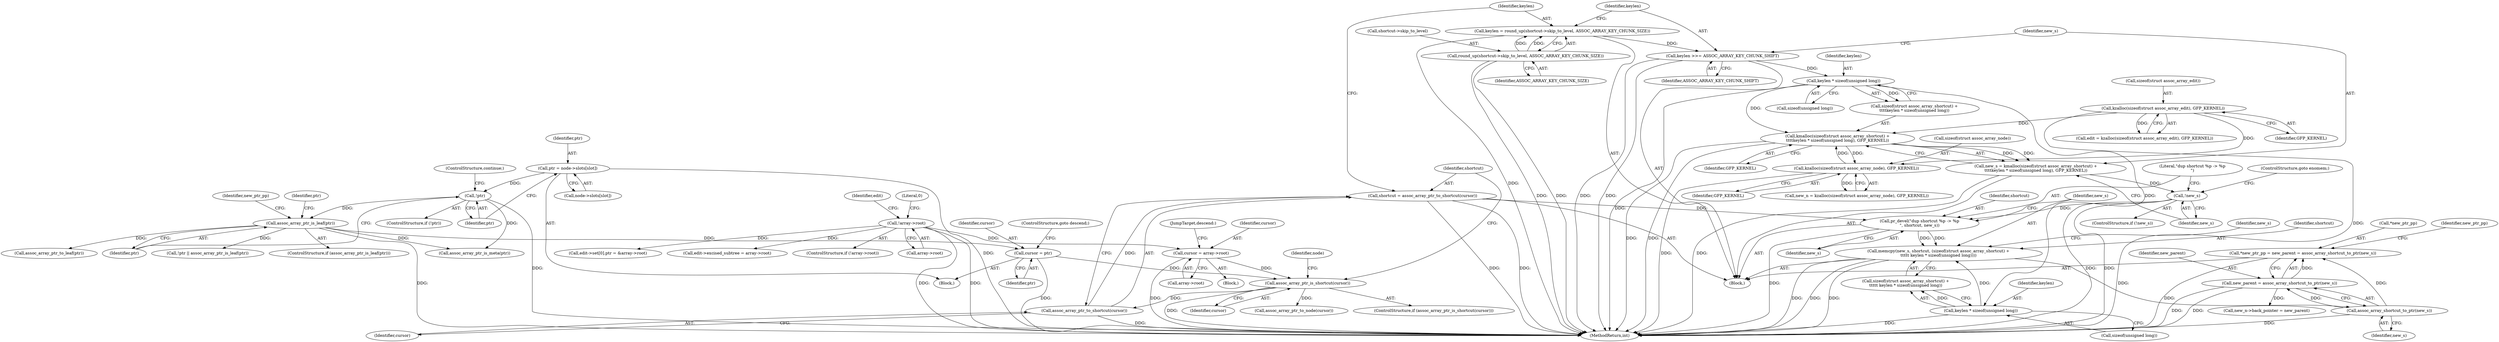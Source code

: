 digraph "0_linux_95389b08d93d5c06ec63ab49bd732b0069b7c35e@pointer" {
"1000263" [label="(Call,*new_ptr_pp = new_parent = assoc_array_shortcut_to_ptr(new_s))"];
"1000266" [label="(Call,new_parent = assoc_array_shortcut_to_ptr(new_s))"];
"1000268" [label="(Call,assoc_array_shortcut_to_ptr(new_s))"];
"1000241" [label="(Call,memcpy(new_s, shortcut, (sizeof(struct assoc_array_shortcut) +\n\t\t\t\t\t keylen * sizeof(unsigned long))))"];
"1000237" [label="(Call,pr_devel(\"dup shortcut %p -> %p\n\", shortcut, new_s))"];
"1000208" [label="(Call,shortcut = assoc_array_ptr_to_shortcut(cursor))"];
"1000210" [label="(Call,assoc_array_ptr_to_shortcut(cursor))"];
"1000205" [label="(Call,assoc_array_ptr_is_shortcut(cursor))"];
"1000368" [label="(Call,cursor = ptr)"];
"1000344" [label="(Call,assoc_array_ptr_is_leaf(ptr))"];
"1000340" [label="(Call,!ptr)"];
"1000332" [label="(Call,ptr = node->slots[slot])"];
"1000198" [label="(Call,cursor = array->root)"];
"1000137" [label="(Call,!array->root)"];
"1000234" [label="(Call,!new_s)"];
"1000222" [label="(Call,new_s = kmalloc(sizeof(struct assoc_array_shortcut) +\n\t\t\t\tkeylen * sizeof(unsigned long), GFP_KERNEL))"];
"1000224" [label="(Call,kmalloc(sizeof(struct assoc_array_shortcut) +\n\t\t\t\tkeylen * sizeof(unsigned long), GFP_KERNEL))"];
"1000228" [label="(Call,keylen * sizeof(unsigned long))"];
"1000219" [label="(Call,keylen >>= ASSOC_ARRAY_KEY_CHUNK_SHIFT)"];
"1000212" [label="(Call,keylen = round_up(shortcut->skip_to_level, ASSOC_ARRAY_KEY_CHUNK_SIZE))"];
"1000214" [label="(Call,round_up(shortcut->skip_to_level, ASSOC_ARRAY_KEY_CHUNK_SIZE))"];
"1000287" [label="(Call,kzalloc(sizeof(struct assoc_array_node), GFP_KERNEL))"];
"1000145" [label="(Call,kzalloc(sizeof(struct assoc_array_edit), GFP_KERNEL))"];
"1000247" [label="(Call,keylen * sizeof(unsigned long))"];
"1000283" [label="(Call,assoc_array_ptr_to_node(cursor))"];
"1000204" [label="(ControlStructure,if (assoc_array_ptr_is_shortcut(cursor)))"];
"1000224" [label="(Call,kmalloc(sizeof(struct assoc_array_shortcut) +\n\t\t\t\tkeylen * sizeof(unsigned long), GFP_KERNEL))"];
"1000241" [label="(Call,memcpy(new_s, shortcut, (sizeof(struct assoc_array_shortcut) +\n\t\t\t\t\t keylen * sizeof(unsigned long))))"];
"1000137" [label="(Call,!array->root)"];
"1000203" [label="(JumpTarget,descend:)"];
"1000264" [label="(Call,*new_ptr_pp)"];
"1000369" [label="(Identifier,cursor)"];
"1000442" [label="(Call,!ptr || assoc_array_ptr_is_leaf(ptr))"];
"1000213" [label="(Identifier,keylen)"];
"1000233" [label="(ControlStructure,if (!new_s))"];
"1000332" [label="(Call,ptr = node->slots[slot])"];
"1000371" [label="(ControlStructure,goto descend;)"];
"1000268" [label="(Call,assoc_array_shortcut_to_ptr(new_s))"];
"1000225" [label="(Call,sizeof(struct assoc_array_shortcut) +\n\t\t\t\tkeylen * sizeof(unsigned long))"];
"1000222" [label="(Call,new_s = kmalloc(sizeof(struct assoc_array_shortcut) +\n\t\t\t\tkeylen * sizeof(unsigned long), GFP_KERNEL))"];
"1000339" [label="(ControlStructure,if (!ptr))"];
"1000199" [label="(Identifier,cursor)"];
"1000209" [label="(Identifier,shortcut)"];
"1000361" [label="(Identifier,new_ptr_pp)"];
"1000116" [label="(Block,)"];
"1000299" [label="(Call,new_n->back_pointer = new_parent)"];
"1000878" [label="(MethodReturn,int)"];
"1000253" [label="(Identifier,new_s)"];
"1000212" [label="(Call,keylen = round_up(shortcut->skip_to_level, ASSOC_ARRAY_KEY_CHUNK_SIZE))"];
"1000333" [label="(Identifier,ptr)"];
"1000230" [label="(Call,sizeof(unsigned long))"];
"1000198" [label="(Call,cursor = array->root)"];
"1000138" [label="(Call,array->root)"];
"1000341" [label="(Identifier,ptr)"];
"1000144" [label="(Identifier,edit)"];
"1000229" [label="(Identifier,keylen)"];
"1000345" [label="(Identifier,ptr)"];
"1000235" [label="(Identifier,new_s)"];
"1000242" [label="(Identifier,new_s)"];
"1000282" [label="(Identifier,node)"];
"1000148" [label="(Identifier,GFP_KERNEL)"];
"1000228" [label="(Call,keylen * sizeof(unsigned long))"];
"1000350" [label="(Identifier,ptr)"];
"1000287" [label="(Call,kzalloc(sizeof(struct assoc_array_node), GFP_KERNEL))"];
"1000232" [label="(Identifier,GFP_KERNEL)"];
"1000334" [label="(Call,node->slots[slot])"];
"1000263" [label="(Call,*new_ptr_pp = new_parent = assoc_array_shortcut_to_ptr(new_s))"];
"1000143" [label="(Call,edit = kzalloc(sizeof(struct assoc_array_edit), GFP_KERNEL))"];
"1000267" [label="(Identifier,new_parent)"];
"1000285" [label="(Call,new_n = kzalloc(sizeof(struct assoc_array_node), GFP_KERNEL))"];
"1000200" [label="(Call,array->root)"];
"1000343" [label="(ControlStructure,if (assoc_array_ptr_is_leaf(ptr)))"];
"1000342" [label="(ControlStructure,continue;)"];
"1000142" [label="(Literal,0)"];
"1000269" [label="(Identifier,new_s)"];
"1000266" [label="(Call,new_parent = assoc_array_shortcut_to_ptr(new_s))"];
"1000240" [label="(Identifier,new_s)"];
"1000211" [label="(Identifier,cursor)"];
"1000234" [label="(Call,!new_s)"];
"1000344" [label="(Call,assoc_array_ptr_is_leaf(ptr))"];
"1000248" [label="(Identifier,keylen)"];
"1000244" [label="(Call,sizeof(struct assoc_array_shortcut) +\n\t\t\t\t\t keylen * sizeof(unsigned long))"];
"1000170" [label="(Call,edit->set[0].ptr = &array->root)"];
"1000146" [label="(Call,sizeof(struct assoc_array_edit))"];
"1000290" [label="(Identifier,GFP_KERNEL)"];
"1000271" [label="(Identifier,new_ptr_pp)"];
"1000349" [label="(Call,assoc_array_ptr_to_leaf(ptr))"];
"1000238" [label="(Literal,\"dup shortcut %p -> %p\n\")"];
"1000223" [label="(Identifier,new_s)"];
"1000207" [label="(Block,)"];
"1000288" [label="(Call,sizeof(struct assoc_array_node))"];
"1000610" [label="(Call,assoc_array_ptr_is_meta(ptr))"];
"1000239" [label="(Identifier,shortcut)"];
"1000220" [label="(Identifier,keylen)"];
"1000218" [label="(Identifier,ASSOC_ARRAY_KEY_CHUNK_SIZE)"];
"1000210" [label="(Call,assoc_array_ptr_to_shortcut(cursor))"];
"1000368" [label="(Call,cursor = ptr)"];
"1000247" [label="(Call,keylen * sizeof(unsigned long))"];
"1000182" [label="(Call,edit->excised_subtree = array->root)"];
"1000219" [label="(Call,keylen >>= ASSOC_ARRAY_KEY_CHUNK_SHIFT)"];
"1000145" [label="(Call,kzalloc(sizeof(struct assoc_array_edit), GFP_KERNEL))"];
"1000214" [label="(Call,round_up(shortcut->skip_to_level, ASSOC_ARRAY_KEY_CHUNK_SIZE))"];
"1000205" [label="(Call,assoc_array_ptr_is_shortcut(cursor))"];
"1000236" [label="(ControlStructure,goto enomem;)"];
"1000249" [label="(Call,sizeof(unsigned long))"];
"1000370" [label="(Identifier,ptr)"];
"1000221" [label="(Identifier,ASSOC_ARRAY_KEY_CHUNK_SHIFT)"];
"1000215" [label="(Call,shortcut->skip_to_level)"];
"1000237" [label="(Call,pr_devel(\"dup shortcut %p -> %p\n\", shortcut, new_s))"];
"1000206" [label="(Identifier,cursor)"];
"1000331" [label="(Block,)"];
"1000243" [label="(Identifier,shortcut)"];
"1000340" [label="(Call,!ptr)"];
"1000208" [label="(Call,shortcut = assoc_array_ptr_to_shortcut(cursor))"];
"1000136" [label="(ControlStructure,if (!array->root))"];
"1000263" -> "1000207"  [label="AST: "];
"1000263" -> "1000266"  [label="CFG: "];
"1000264" -> "1000263"  [label="AST: "];
"1000266" -> "1000263"  [label="AST: "];
"1000271" -> "1000263"  [label="CFG: "];
"1000263" -> "1000878"  [label="DDG: "];
"1000266" -> "1000263"  [label="DDG: "];
"1000268" -> "1000263"  [label="DDG: "];
"1000266" -> "1000268"  [label="CFG: "];
"1000267" -> "1000266"  [label="AST: "];
"1000268" -> "1000266"  [label="AST: "];
"1000266" -> "1000878"  [label="DDG: "];
"1000266" -> "1000878"  [label="DDG: "];
"1000268" -> "1000266"  [label="DDG: "];
"1000266" -> "1000299"  [label="DDG: "];
"1000268" -> "1000269"  [label="CFG: "];
"1000269" -> "1000268"  [label="AST: "];
"1000268" -> "1000878"  [label="DDG: "];
"1000241" -> "1000268"  [label="DDG: "];
"1000241" -> "1000207"  [label="AST: "];
"1000241" -> "1000244"  [label="CFG: "];
"1000242" -> "1000241"  [label="AST: "];
"1000243" -> "1000241"  [label="AST: "];
"1000244" -> "1000241"  [label="AST: "];
"1000253" -> "1000241"  [label="CFG: "];
"1000241" -> "1000878"  [label="DDG: "];
"1000241" -> "1000878"  [label="DDG: "];
"1000241" -> "1000878"  [label="DDG: "];
"1000237" -> "1000241"  [label="DDG: "];
"1000237" -> "1000241"  [label="DDG: "];
"1000247" -> "1000241"  [label="DDG: "];
"1000237" -> "1000207"  [label="AST: "];
"1000237" -> "1000240"  [label="CFG: "];
"1000238" -> "1000237"  [label="AST: "];
"1000239" -> "1000237"  [label="AST: "];
"1000240" -> "1000237"  [label="AST: "];
"1000242" -> "1000237"  [label="CFG: "];
"1000237" -> "1000878"  [label="DDG: "];
"1000208" -> "1000237"  [label="DDG: "];
"1000234" -> "1000237"  [label="DDG: "];
"1000208" -> "1000207"  [label="AST: "];
"1000208" -> "1000210"  [label="CFG: "];
"1000209" -> "1000208"  [label="AST: "];
"1000210" -> "1000208"  [label="AST: "];
"1000213" -> "1000208"  [label="CFG: "];
"1000208" -> "1000878"  [label="DDG: "];
"1000208" -> "1000878"  [label="DDG: "];
"1000210" -> "1000208"  [label="DDG: "];
"1000210" -> "1000211"  [label="CFG: "];
"1000211" -> "1000210"  [label="AST: "];
"1000210" -> "1000878"  [label="DDG: "];
"1000205" -> "1000210"  [label="DDG: "];
"1000205" -> "1000204"  [label="AST: "];
"1000205" -> "1000206"  [label="CFG: "];
"1000206" -> "1000205"  [label="AST: "];
"1000209" -> "1000205"  [label="CFG: "];
"1000282" -> "1000205"  [label="CFG: "];
"1000205" -> "1000878"  [label="DDG: "];
"1000368" -> "1000205"  [label="DDG: "];
"1000198" -> "1000205"  [label="DDG: "];
"1000205" -> "1000283"  [label="DDG: "];
"1000368" -> "1000331"  [label="AST: "];
"1000368" -> "1000370"  [label="CFG: "];
"1000369" -> "1000368"  [label="AST: "];
"1000370" -> "1000368"  [label="AST: "];
"1000371" -> "1000368"  [label="CFG: "];
"1000368" -> "1000878"  [label="DDG: "];
"1000344" -> "1000368"  [label="DDG: "];
"1000344" -> "1000343"  [label="AST: "];
"1000344" -> "1000345"  [label="CFG: "];
"1000345" -> "1000344"  [label="AST: "];
"1000350" -> "1000344"  [label="CFG: "];
"1000361" -> "1000344"  [label="CFG: "];
"1000344" -> "1000878"  [label="DDG: "];
"1000340" -> "1000344"  [label="DDG: "];
"1000344" -> "1000349"  [label="DDG: "];
"1000344" -> "1000442"  [label="DDG: "];
"1000344" -> "1000610"  [label="DDG: "];
"1000340" -> "1000339"  [label="AST: "];
"1000340" -> "1000341"  [label="CFG: "];
"1000341" -> "1000340"  [label="AST: "];
"1000342" -> "1000340"  [label="CFG: "];
"1000345" -> "1000340"  [label="CFG: "];
"1000340" -> "1000878"  [label="DDG: "];
"1000332" -> "1000340"  [label="DDG: "];
"1000340" -> "1000610"  [label="DDG: "];
"1000332" -> "1000331"  [label="AST: "];
"1000332" -> "1000334"  [label="CFG: "];
"1000333" -> "1000332"  [label="AST: "];
"1000334" -> "1000332"  [label="AST: "];
"1000341" -> "1000332"  [label="CFG: "];
"1000332" -> "1000878"  [label="DDG: "];
"1000198" -> "1000116"  [label="AST: "];
"1000198" -> "1000200"  [label="CFG: "];
"1000199" -> "1000198"  [label="AST: "];
"1000200" -> "1000198"  [label="AST: "];
"1000203" -> "1000198"  [label="CFG: "];
"1000198" -> "1000878"  [label="DDG: "];
"1000137" -> "1000198"  [label="DDG: "];
"1000137" -> "1000136"  [label="AST: "];
"1000137" -> "1000138"  [label="CFG: "];
"1000138" -> "1000137"  [label="AST: "];
"1000142" -> "1000137"  [label="CFG: "];
"1000144" -> "1000137"  [label="CFG: "];
"1000137" -> "1000878"  [label="DDG: "];
"1000137" -> "1000878"  [label="DDG: "];
"1000137" -> "1000170"  [label="DDG: "];
"1000137" -> "1000182"  [label="DDG: "];
"1000234" -> "1000233"  [label="AST: "];
"1000234" -> "1000235"  [label="CFG: "];
"1000235" -> "1000234"  [label="AST: "];
"1000236" -> "1000234"  [label="CFG: "];
"1000238" -> "1000234"  [label="CFG: "];
"1000234" -> "1000878"  [label="DDG: "];
"1000234" -> "1000878"  [label="DDG: "];
"1000222" -> "1000234"  [label="DDG: "];
"1000222" -> "1000207"  [label="AST: "];
"1000222" -> "1000224"  [label="CFG: "];
"1000223" -> "1000222"  [label="AST: "];
"1000224" -> "1000222"  [label="AST: "];
"1000235" -> "1000222"  [label="CFG: "];
"1000222" -> "1000878"  [label="DDG: "];
"1000224" -> "1000222"  [label="DDG: "];
"1000224" -> "1000222"  [label="DDG: "];
"1000224" -> "1000232"  [label="CFG: "];
"1000225" -> "1000224"  [label="AST: "];
"1000232" -> "1000224"  [label="AST: "];
"1000224" -> "1000878"  [label="DDG: "];
"1000224" -> "1000878"  [label="DDG: "];
"1000228" -> "1000224"  [label="DDG: "];
"1000287" -> "1000224"  [label="DDG: "];
"1000145" -> "1000224"  [label="DDG: "];
"1000224" -> "1000287"  [label="DDG: "];
"1000228" -> "1000225"  [label="AST: "];
"1000228" -> "1000230"  [label="CFG: "];
"1000229" -> "1000228"  [label="AST: "];
"1000230" -> "1000228"  [label="AST: "];
"1000225" -> "1000228"  [label="CFG: "];
"1000228" -> "1000878"  [label="DDG: "];
"1000228" -> "1000225"  [label="DDG: "];
"1000219" -> "1000228"  [label="DDG: "];
"1000228" -> "1000247"  [label="DDG: "];
"1000219" -> "1000207"  [label="AST: "];
"1000219" -> "1000221"  [label="CFG: "];
"1000220" -> "1000219"  [label="AST: "];
"1000221" -> "1000219"  [label="AST: "];
"1000223" -> "1000219"  [label="CFG: "];
"1000219" -> "1000878"  [label="DDG: "];
"1000219" -> "1000878"  [label="DDG: "];
"1000212" -> "1000219"  [label="DDG: "];
"1000212" -> "1000207"  [label="AST: "];
"1000212" -> "1000214"  [label="CFG: "];
"1000213" -> "1000212"  [label="AST: "];
"1000214" -> "1000212"  [label="AST: "];
"1000220" -> "1000212"  [label="CFG: "];
"1000212" -> "1000878"  [label="DDG: "];
"1000214" -> "1000212"  [label="DDG: "];
"1000214" -> "1000212"  [label="DDG: "];
"1000214" -> "1000218"  [label="CFG: "];
"1000215" -> "1000214"  [label="AST: "];
"1000218" -> "1000214"  [label="AST: "];
"1000214" -> "1000878"  [label="DDG: "];
"1000214" -> "1000878"  [label="DDG: "];
"1000287" -> "1000285"  [label="AST: "];
"1000287" -> "1000290"  [label="CFG: "];
"1000288" -> "1000287"  [label="AST: "];
"1000290" -> "1000287"  [label="AST: "];
"1000285" -> "1000287"  [label="CFG: "];
"1000287" -> "1000878"  [label="DDG: "];
"1000287" -> "1000285"  [label="DDG: "];
"1000145" -> "1000287"  [label="DDG: "];
"1000145" -> "1000143"  [label="AST: "];
"1000145" -> "1000148"  [label="CFG: "];
"1000146" -> "1000145"  [label="AST: "];
"1000148" -> "1000145"  [label="AST: "];
"1000143" -> "1000145"  [label="CFG: "];
"1000145" -> "1000878"  [label="DDG: "];
"1000145" -> "1000143"  [label="DDG: "];
"1000247" -> "1000244"  [label="AST: "];
"1000247" -> "1000249"  [label="CFG: "];
"1000248" -> "1000247"  [label="AST: "];
"1000249" -> "1000247"  [label="AST: "];
"1000244" -> "1000247"  [label="CFG: "];
"1000247" -> "1000878"  [label="DDG: "];
"1000247" -> "1000244"  [label="DDG: "];
}
